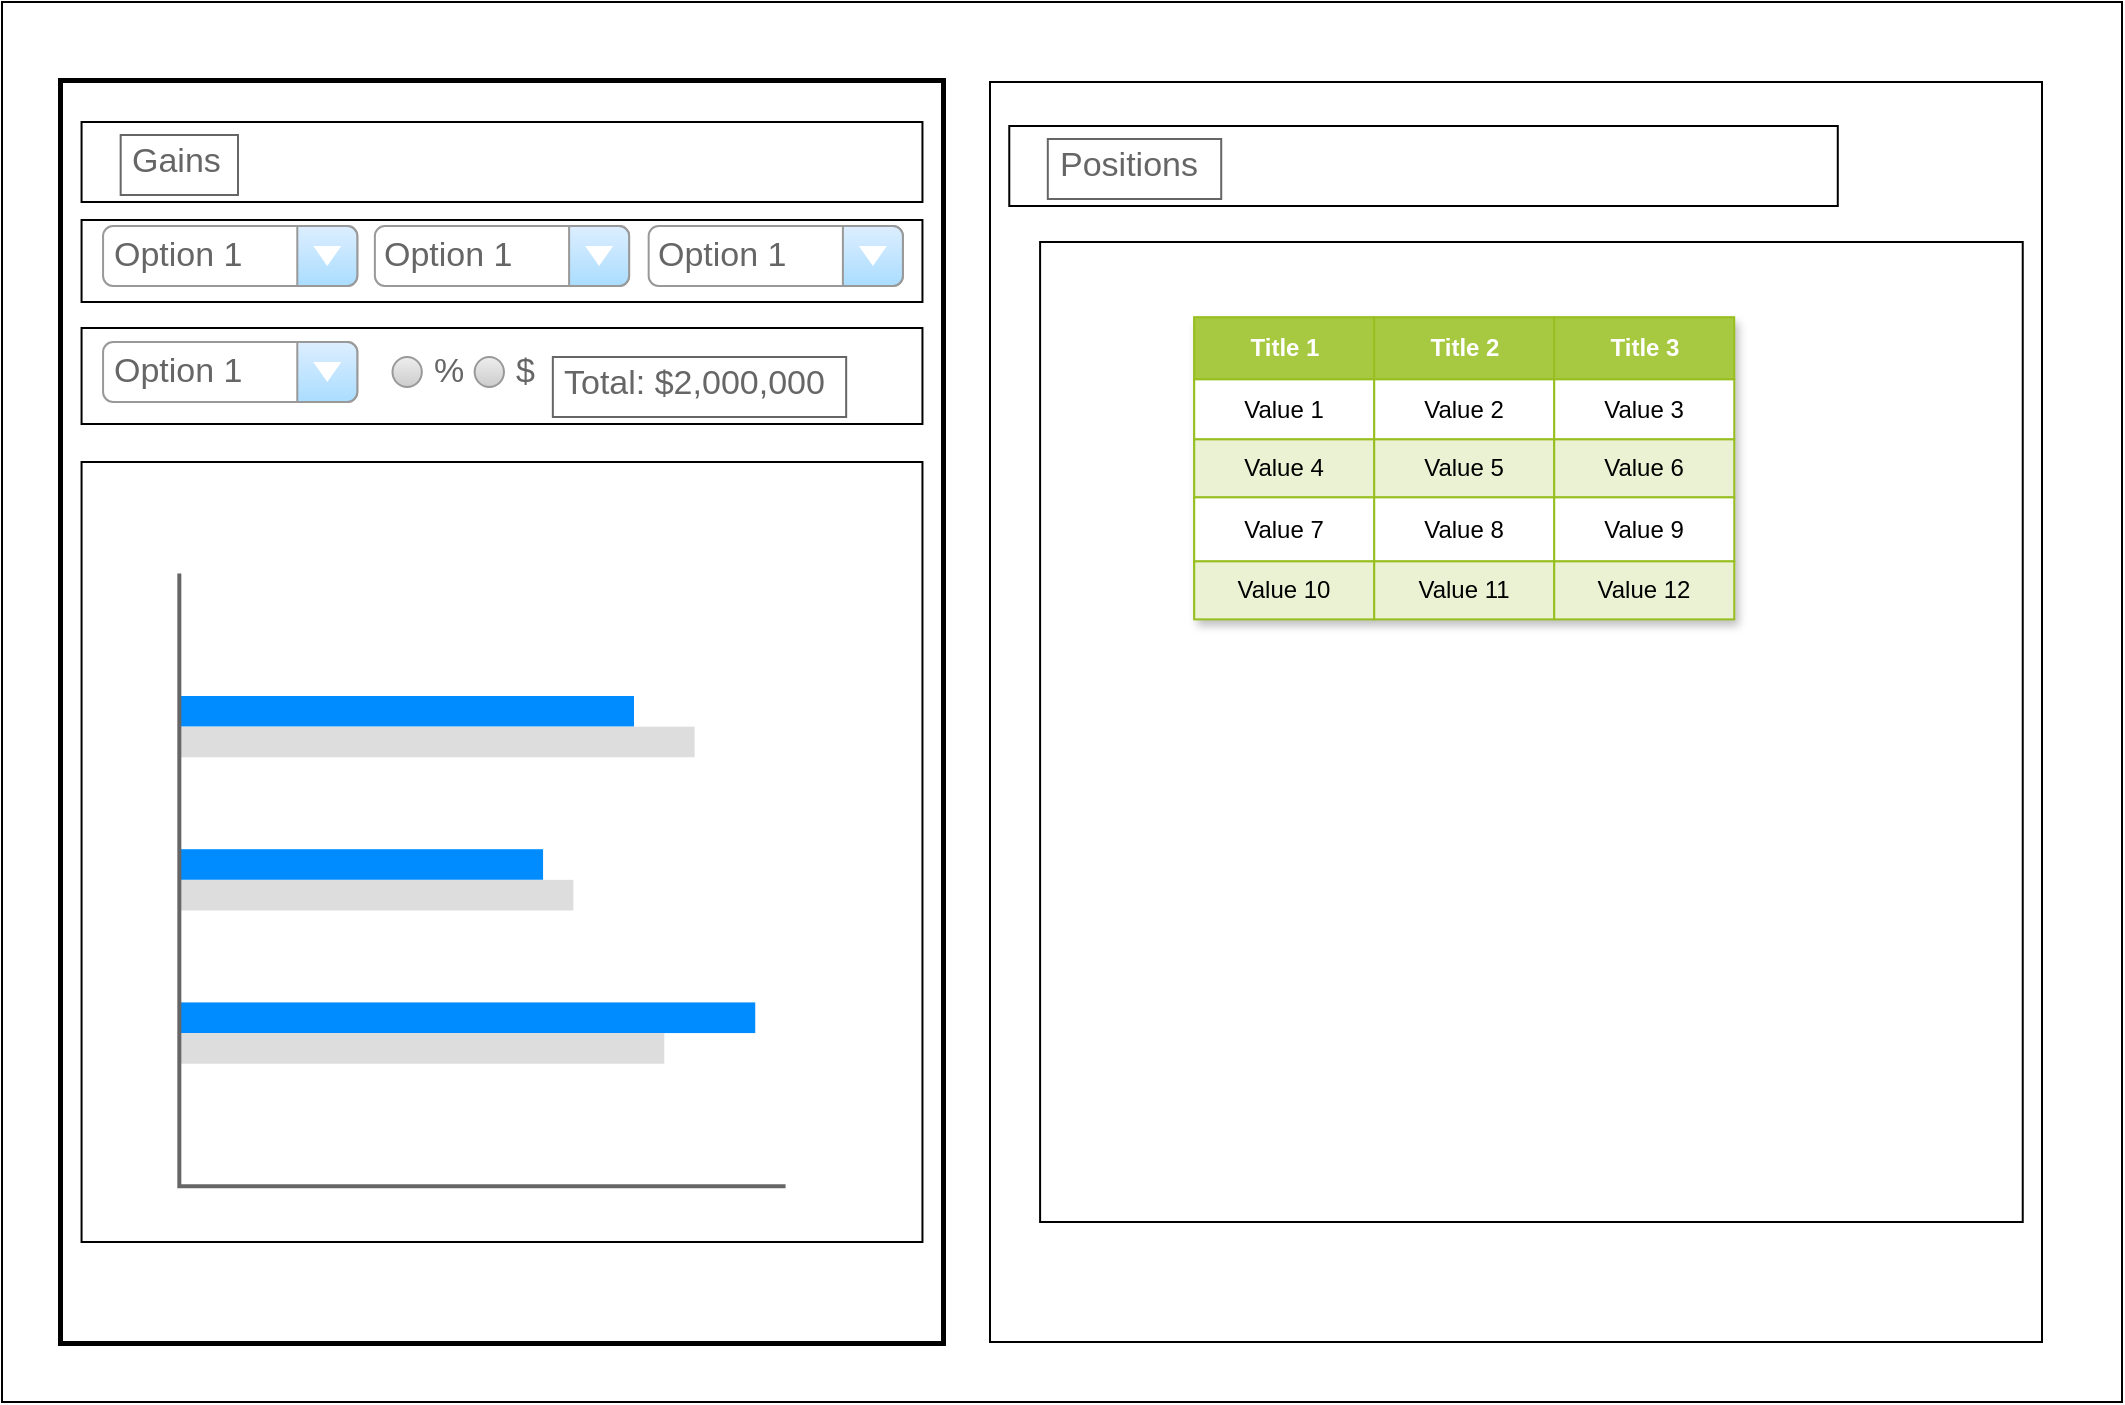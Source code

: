 <mxfile version="20.6.2" type="device"><diagram id="V8DT7TSyulfrK5foyIdW" name="GainsController"><mxGraphModel dx="1366" dy="899" grid="1" gridSize="10" guides="1" tooltips="1" connect="1" arrows="1" fold="1" page="1" pageScale="1" pageWidth="1100" pageHeight="850" math="0" shadow="0"><root><mxCell id="0"/><mxCell id="1" parent="0"/><object label="" GainsControllerFL="flexbox" id="MNoCPbchnmFEvE3osbBm-1"><mxCell style="rounded=0;whiteSpace=wrap;html=1;" parent="1" vertex="1"><mxGeometry x="20" y="20" width="1060" height="700" as="geometry"/></mxCell></object><mxCell id="MNoCPbchnmFEvE3osbBm-65" value="" style="group;strokeColor=default;strokeWidth=4;" parent="1" vertex="1" connectable="0"><mxGeometry x="50" y="60" width="440" height="630" as="geometry"/></mxCell><object label="" GainsControllerVL="verticalLayout" id="MNoCPbchnmFEvE3osbBm-2"><mxCell style="rounded=0;whiteSpace=wrap;html=1;" parent="MNoCPbchnmFEvE3osbBm-65" vertex="1"><mxGeometry width="440" height="630" as="geometry"/></mxCell></object><mxCell id="MNoCPbchnmFEvE3osbBm-19" value="" style="group" parent="MNoCPbchnmFEvE3osbBm-65" vertex="1" connectable="0"><mxGeometry x="9.778" y="20" width="420.444" height="40" as="geometry"/></mxCell><object label="" GainsTitleVL="verticalLayout" id="MNoCPbchnmFEvE3osbBm-17"><mxCell style="rounded=0;whiteSpace=wrap;html=1;" parent="MNoCPbchnmFEvE3osbBm-19" vertex="1"><mxGeometry width="420.444" height="40" as="geometry"/></mxCell></object><mxCell id="MNoCPbchnmFEvE3osbBm-18" value="Gains" style="strokeWidth=1;shadow=0;dashed=0;align=center;html=1;shape=mxgraph.mockup.text.textBox;fontColor=#666666;align=left;fontSize=17;spacingLeft=4;spacingTop=-3;strokeColor=#666666;mainText=" parent="MNoCPbchnmFEvE3osbBm-19" vertex="1"><mxGeometry x="19.556" y="6.5" width="58.667" height="30" as="geometry"/></mxCell><mxCell id="MNoCPbchnmFEvE3osbBm-28" value="" style="group" parent="MNoCPbchnmFEvE3osbBm-65" vertex="1" connectable="0"><mxGeometry x="9.778" y="69" width="420.444" height="41" as="geometry"/></mxCell><object label="" GainsControlsHL1="horizontalLayout" id="MNoCPbchnmFEvE3osbBm-13"><mxCell style="rounded=0;whiteSpace=wrap;html=1;" parent="MNoCPbchnmFEvE3osbBm-28" vertex="1"><mxGeometry width="420.444" height="41" as="geometry"/></mxCell></object><mxCell id="MNoCPbchnmFEvE3osbBm-4" value="Option 1" style="strokeWidth=1;shadow=0;dashed=0;align=center;html=1;shape=mxgraph.mockup.forms.comboBox;strokeColor=#999999;fillColor=#ddeeff;align=left;fillColor2=#aaddff;mainText=;fontColor=#666666;fontSize=17;spacingLeft=3;" parent="MNoCPbchnmFEvE3osbBm-28" vertex="1"><mxGeometry x="10.756" y="3" width="127.111" height="30" as="geometry"/></mxCell><mxCell id="MNoCPbchnmFEvE3osbBm-5" value="Option 1" style="strokeWidth=1;shadow=0;dashed=0;align=center;html=1;shape=mxgraph.mockup.forms.comboBox;strokeColor=#999999;fillColor=#ddeeff;align=left;fillColor2=#aaddff;mainText=;fontColor=#666666;fontSize=17;spacingLeft=3;" parent="MNoCPbchnmFEvE3osbBm-28" vertex="1"><mxGeometry x="283.556" y="3" width="127.111" height="30" as="geometry"/></mxCell><mxCell id="MNoCPbchnmFEvE3osbBm-6" value="Option 1" style="strokeWidth=1;shadow=0;dashed=0;align=center;html=1;shape=mxgraph.mockup.forms.comboBox;strokeColor=#999999;fillColor=#ddeeff;align=left;fillColor2=#aaddff;mainText=;fontColor=#666666;fontSize=17;spacingLeft=3;" parent="MNoCPbchnmFEvE3osbBm-28" vertex="1"><mxGeometry x="146.667" y="3" width="127.111" height="30" as="geometry"/></mxCell><mxCell id="MNoCPbchnmFEvE3osbBm-32" value="" style="group" parent="MNoCPbchnmFEvE3osbBm-65" vertex="1" connectable="0"><mxGeometry x="9.778" y="194" width="420.444" height="48" as="geometry"/></mxCell><mxCell id="MNoCPbchnmFEvE3osbBm-33" value="" style="group" parent="MNoCPbchnmFEvE3osbBm-32" vertex="1" connectable="0"><mxGeometry y="-71" width="420.444" height="48" as="geometry"/></mxCell><object label="" GainsControlsHL2="horizontalLayout" id="MNoCPbchnmFEvE3osbBm-20"><mxCell style="rounded=0;whiteSpace=wrap;html=1;" parent="MNoCPbchnmFEvE3osbBm-33" vertex="1"><mxGeometry width="420.444" height="48" as="geometry"/></mxCell></object><mxCell id="MNoCPbchnmFEvE3osbBm-24" value="Option 1" style="strokeWidth=1;shadow=0;dashed=0;align=center;html=1;shape=mxgraph.mockup.forms.comboBox;strokeColor=#999999;fillColor=#ddeeff;align=left;fillColor2=#aaddff;mainText=;fontColor=#666666;fontSize=17;spacingLeft=3;" parent="MNoCPbchnmFEvE3osbBm-33" vertex="1"><mxGeometry x="10.756" y="7" width="127.111" height="30" as="geometry"/></mxCell><mxCell id="MNoCPbchnmFEvE3osbBm-25" value="%" style="shape=ellipse;fillColor=#eeeeee;strokeColor=#999999;gradientColor=#cccccc;html=1;align=left;spacingLeft=4;fontSize=17;fontColor=#666666;labelPosition=right;shadow=0;" parent="MNoCPbchnmFEvE3osbBm-33" vertex="1"><mxGeometry x="155.467" y="14.5" width="14.667" height="15" as="geometry"/></mxCell><mxCell id="MNoCPbchnmFEvE3osbBm-26" value="$" style="shape=ellipse;fillColor=#eeeeee;strokeColor=#999999;gradientColor=#cccccc;html=1;align=left;spacingLeft=4;fontSize=17;fontColor=#666666;labelPosition=right;shadow=0;" parent="MNoCPbchnmFEvE3osbBm-33" vertex="1"><mxGeometry x="196.533" y="14.5" width="14.667" height="15" as="geometry"/></mxCell><mxCell id="MNoCPbchnmFEvE3osbBm-27" value="Total: $2,000,000" style="strokeWidth=1;shadow=0;dashed=0;align=center;html=1;shape=mxgraph.mockup.text.textBox;fontColor=#666666;align=left;fontSize=17;spacingLeft=4;spacingTop=-3;strokeColor=#666666;mainText=" parent="MNoCPbchnmFEvE3osbBm-33" vertex="1"><mxGeometry x="235.644" y="14.5" width="146.667" height="30" as="geometry"/></mxCell><mxCell id="MNoCPbchnmFEvE3osbBm-61" value="" style="group" parent="MNoCPbchnmFEvE3osbBm-65" vertex="1" connectable="0"><mxGeometry x="9.778" y="190" width="420.444" height="390" as="geometry"/></mxCell><object label="" GainsGridVL="verticalLayout" id="MNoCPbchnmFEvE3osbBm-60"><mxCell style="rounded=0;whiteSpace=wrap;html=1;" parent="MNoCPbchnmFEvE3osbBm-61" vertex="1"><mxGeometry width="420.444" height="390" as="geometry"/></mxCell></object><mxCell id="MNoCPbchnmFEvE3osbBm-34" value="" style="verticalLabelPosition=bottom;shadow=0;dashed=0;align=center;html=1;verticalAlign=top;strokeWidth=1;shape=mxgraph.mockup.graphics.barChart;strokeColor=none;strokeColor2=none;strokeColor3=#666666;fillColor2=#008cff;fillColor3=#dddddd;" parent="MNoCPbchnmFEvE3osbBm-61" vertex="1"><mxGeometry x="48.889" y="55.714" width="303.111" height="306.429" as="geometry"/></mxCell><mxCell id="MNoCPbchnmFEvE3osbBm-64" value="" style="group" parent="1" vertex="1" connectable="0"><mxGeometry x="514" y="60" width="526" height="630" as="geometry"/></mxCell><object label="" GainsPositionsVL="verticalLayout" id="MNoCPbchnmFEvE3osbBm-3"><mxCell style="rounded=0;whiteSpace=wrap;html=1;" parent="MNoCPbchnmFEvE3osbBm-64" vertex="1"><mxGeometry width="526" height="630" as="geometry"/></mxCell></object><mxCell id="MNoCPbchnmFEvE3osbBm-56" value="" style="group" parent="MNoCPbchnmFEvE3osbBm-64" vertex="1" connectable="0"><mxGeometry x="9.634" y="22" width="414.249" height="40" as="geometry"/></mxCell><object label="" GainsPositionsTitleVL="verticalLayout" id="MNoCPbchnmFEvE3osbBm-57"><mxCell style="rounded=0;whiteSpace=wrap;html=1;" parent="MNoCPbchnmFEvE3osbBm-56" vertex="1"><mxGeometry width="414.249" height="40" as="geometry"/></mxCell></object><mxCell id="MNoCPbchnmFEvE3osbBm-58" value="Positions" style="strokeWidth=1;shadow=0;dashed=0;align=center;html=1;shape=mxgraph.mockup.text.textBox;fontColor=#666666;align=left;fontSize=17;spacingLeft=4;spacingTop=-3;strokeColor=#666666;mainText=" parent="MNoCPbchnmFEvE3osbBm-56" vertex="1"><mxGeometry x="19.267" y="6.5" width="86.703" height="30" as="geometry"/></mxCell><mxCell id="MNoCPbchnmFEvE3osbBm-62" value="" style="group" parent="MNoCPbchnmFEvE3osbBm-64" vertex="1" connectable="0"><mxGeometry x="25.048" y="80" width="491.319" height="490" as="geometry"/></mxCell><object label="" GainsPositionsGridVL="verticalLayout" id="MNoCPbchnmFEvE3osbBm-59"><mxCell style="rounded=0;whiteSpace=wrap;html=1;" parent="MNoCPbchnmFEvE3osbBm-62" vertex="1"><mxGeometry width="491.319" height="490" as="geometry"/></mxCell></object><mxCell id="MNoCPbchnmFEvE3osbBm-35" value="Assets" style="childLayout=tableLayout;recursiveResize=0;strokeColor=#98bf21;fillColor=#A7C942;shadow=1;" parent="MNoCPbchnmFEvE3osbBm-62" vertex="1"><mxGeometry x="77.07" y="37.692" width="269.744" height="150.769" as="geometry"/></mxCell><mxCell id="MNoCPbchnmFEvE3osbBm-36" style="shape=tableRow;horizontal=0;startSize=0;swimlaneHead=0;swimlaneBody=0;top=0;left=0;bottom=0;right=0;dropTarget=0;collapsible=0;recursiveResize=0;expand=0;fontStyle=0;strokeColor=inherit;fillColor=#ffffff;" parent="MNoCPbchnmFEvE3osbBm-35" vertex="1"><mxGeometry width="269.744" height="31" as="geometry"/></mxCell><mxCell id="MNoCPbchnmFEvE3osbBm-37" value="Title 1" style="connectable=0;recursiveResize=0;strokeColor=inherit;fillColor=#A7C942;align=center;fontStyle=1;fontColor=#FFFFFF;html=1;" parent="MNoCPbchnmFEvE3osbBm-36" vertex="1"><mxGeometry width="90" height="31" as="geometry"><mxRectangle width="90" height="31" as="alternateBounds"/></mxGeometry></mxCell><mxCell id="MNoCPbchnmFEvE3osbBm-38" value="Title 2" style="connectable=0;recursiveResize=0;strokeColor=inherit;fillColor=#A7C942;align=center;fontStyle=1;fontColor=#FFFFFF;html=1;" parent="MNoCPbchnmFEvE3osbBm-36" vertex="1"><mxGeometry x="90" width="90" height="31" as="geometry"><mxRectangle width="90" height="31" as="alternateBounds"/></mxGeometry></mxCell><mxCell id="MNoCPbchnmFEvE3osbBm-39" value="Title 3" style="connectable=0;recursiveResize=0;strokeColor=inherit;fillColor=#A7C942;align=center;fontStyle=1;fontColor=#FFFFFF;html=1;" parent="MNoCPbchnmFEvE3osbBm-36" vertex="1"><mxGeometry x="180" width="90" height="31" as="geometry"><mxRectangle width="90" height="31" as="alternateBounds"/></mxGeometry></mxCell><mxCell id="MNoCPbchnmFEvE3osbBm-40" value="" style="shape=tableRow;horizontal=0;startSize=0;swimlaneHead=0;swimlaneBody=0;top=0;left=0;bottom=0;right=0;dropTarget=0;collapsible=0;recursiveResize=0;expand=0;fontStyle=0;strokeColor=inherit;fillColor=#ffffff;" parent="MNoCPbchnmFEvE3osbBm-35" vertex="1"><mxGeometry y="31" width="269.744" height="30" as="geometry"/></mxCell><mxCell id="MNoCPbchnmFEvE3osbBm-41" value="Value 1" style="connectable=0;recursiveResize=0;strokeColor=inherit;fillColor=inherit;align=center;whiteSpace=wrap;html=1;" parent="MNoCPbchnmFEvE3osbBm-40" vertex="1"><mxGeometry width="90" height="30" as="geometry"><mxRectangle width="90" height="30" as="alternateBounds"/></mxGeometry></mxCell><mxCell id="MNoCPbchnmFEvE3osbBm-42" value="Value 2" style="connectable=0;recursiveResize=0;strokeColor=inherit;fillColor=inherit;align=center;whiteSpace=wrap;html=1;" parent="MNoCPbchnmFEvE3osbBm-40" vertex="1"><mxGeometry x="90" width="90" height="30" as="geometry"><mxRectangle width="90" height="30" as="alternateBounds"/></mxGeometry></mxCell><mxCell id="MNoCPbchnmFEvE3osbBm-43" value="Value 3" style="connectable=0;recursiveResize=0;strokeColor=inherit;fillColor=inherit;align=center;whiteSpace=wrap;html=1;" parent="MNoCPbchnmFEvE3osbBm-40" vertex="1"><mxGeometry x="180" width="90" height="30" as="geometry"><mxRectangle width="90" height="30" as="alternateBounds"/></mxGeometry></mxCell><mxCell id="MNoCPbchnmFEvE3osbBm-44" value="" style="shape=tableRow;horizontal=0;startSize=0;swimlaneHead=0;swimlaneBody=0;top=0;left=0;bottom=0;right=0;dropTarget=0;collapsible=0;recursiveResize=0;expand=0;fontStyle=1;strokeColor=inherit;fillColor=#EAF2D3;" parent="MNoCPbchnmFEvE3osbBm-35" vertex="1"><mxGeometry y="61" width="269.744" height="29" as="geometry"/></mxCell><mxCell id="MNoCPbchnmFEvE3osbBm-45" value="Value 4" style="connectable=0;recursiveResize=0;strokeColor=inherit;fillColor=inherit;whiteSpace=wrap;html=1;" parent="MNoCPbchnmFEvE3osbBm-44" vertex="1"><mxGeometry width="90" height="29" as="geometry"><mxRectangle width="90" height="29" as="alternateBounds"/></mxGeometry></mxCell><mxCell id="MNoCPbchnmFEvE3osbBm-46" value="Value 5" style="connectable=0;recursiveResize=0;strokeColor=inherit;fillColor=inherit;whiteSpace=wrap;html=1;" parent="MNoCPbchnmFEvE3osbBm-44" vertex="1"><mxGeometry x="90" width="90" height="29" as="geometry"><mxRectangle width="90" height="29" as="alternateBounds"/></mxGeometry></mxCell><mxCell id="MNoCPbchnmFEvE3osbBm-47" value="Value 6" style="connectable=0;recursiveResize=0;strokeColor=inherit;fillColor=inherit;whiteSpace=wrap;html=1;" parent="MNoCPbchnmFEvE3osbBm-44" vertex="1"><mxGeometry x="180" width="90" height="29" as="geometry"><mxRectangle width="90" height="29" as="alternateBounds"/></mxGeometry></mxCell><mxCell id="MNoCPbchnmFEvE3osbBm-48" value="" style="shape=tableRow;horizontal=0;startSize=0;swimlaneHead=0;swimlaneBody=0;top=0;left=0;bottom=0;right=0;dropTarget=0;collapsible=0;recursiveResize=0;expand=0;fontStyle=0;strokeColor=inherit;fillColor=#ffffff;" parent="MNoCPbchnmFEvE3osbBm-35" vertex="1"><mxGeometry y="90" width="269.744" height="32" as="geometry"/></mxCell><mxCell id="MNoCPbchnmFEvE3osbBm-49" value="Value 7" style="connectable=0;recursiveResize=0;strokeColor=inherit;fillColor=inherit;fontStyle=0;align=center;whiteSpace=wrap;html=1;" parent="MNoCPbchnmFEvE3osbBm-48" vertex="1"><mxGeometry width="90" height="32" as="geometry"><mxRectangle width="90" height="32" as="alternateBounds"/></mxGeometry></mxCell><mxCell id="MNoCPbchnmFEvE3osbBm-50" value="Value 8" style="connectable=0;recursiveResize=0;strokeColor=inherit;fillColor=inherit;fontStyle=0;align=center;whiteSpace=wrap;html=1;" parent="MNoCPbchnmFEvE3osbBm-48" vertex="1"><mxGeometry x="90" width="90" height="32" as="geometry"><mxRectangle width="90" height="32" as="alternateBounds"/></mxGeometry></mxCell><mxCell id="MNoCPbchnmFEvE3osbBm-51" value="Value 9" style="connectable=0;recursiveResize=0;strokeColor=inherit;fillColor=inherit;fontStyle=0;align=center;whiteSpace=wrap;html=1;" parent="MNoCPbchnmFEvE3osbBm-48" vertex="1"><mxGeometry x="180" width="90" height="32" as="geometry"><mxRectangle width="90" height="32" as="alternateBounds"/></mxGeometry></mxCell><mxCell id="MNoCPbchnmFEvE3osbBm-52" value="" style="shape=tableRow;horizontal=0;startSize=0;swimlaneHead=0;swimlaneBody=0;top=0;left=0;bottom=0;right=0;dropTarget=0;collapsible=0;recursiveResize=0;expand=0;fontStyle=1;strokeColor=inherit;fillColor=#EAF2D3;" parent="MNoCPbchnmFEvE3osbBm-35" vertex="1"><mxGeometry y="122" width="269.744" height="29" as="geometry"/></mxCell><mxCell id="MNoCPbchnmFEvE3osbBm-53" value="Value 10" style="connectable=0;recursiveResize=0;strokeColor=inherit;fillColor=inherit;whiteSpace=wrap;html=1;" parent="MNoCPbchnmFEvE3osbBm-52" vertex="1"><mxGeometry width="90" height="29" as="geometry"><mxRectangle width="90" height="29" as="alternateBounds"/></mxGeometry></mxCell><mxCell id="MNoCPbchnmFEvE3osbBm-54" value="Value 11" style="connectable=0;recursiveResize=0;strokeColor=inherit;fillColor=inherit;whiteSpace=wrap;html=1;" parent="MNoCPbchnmFEvE3osbBm-52" vertex="1"><mxGeometry x="90" width="90" height="29" as="geometry"><mxRectangle width="90" height="29" as="alternateBounds"/></mxGeometry></mxCell><mxCell id="MNoCPbchnmFEvE3osbBm-55" value="Value 12" style="connectable=0;recursiveResize=0;strokeColor=inherit;fillColor=inherit;whiteSpace=wrap;html=1;" parent="MNoCPbchnmFEvE3osbBm-52" vertex="1"><mxGeometry x="180" width="90" height="29" as="geometry"><mxRectangle width="90" height="29" as="alternateBounds"/></mxGeometry></mxCell></root></mxGraphModel></diagram></mxfile>